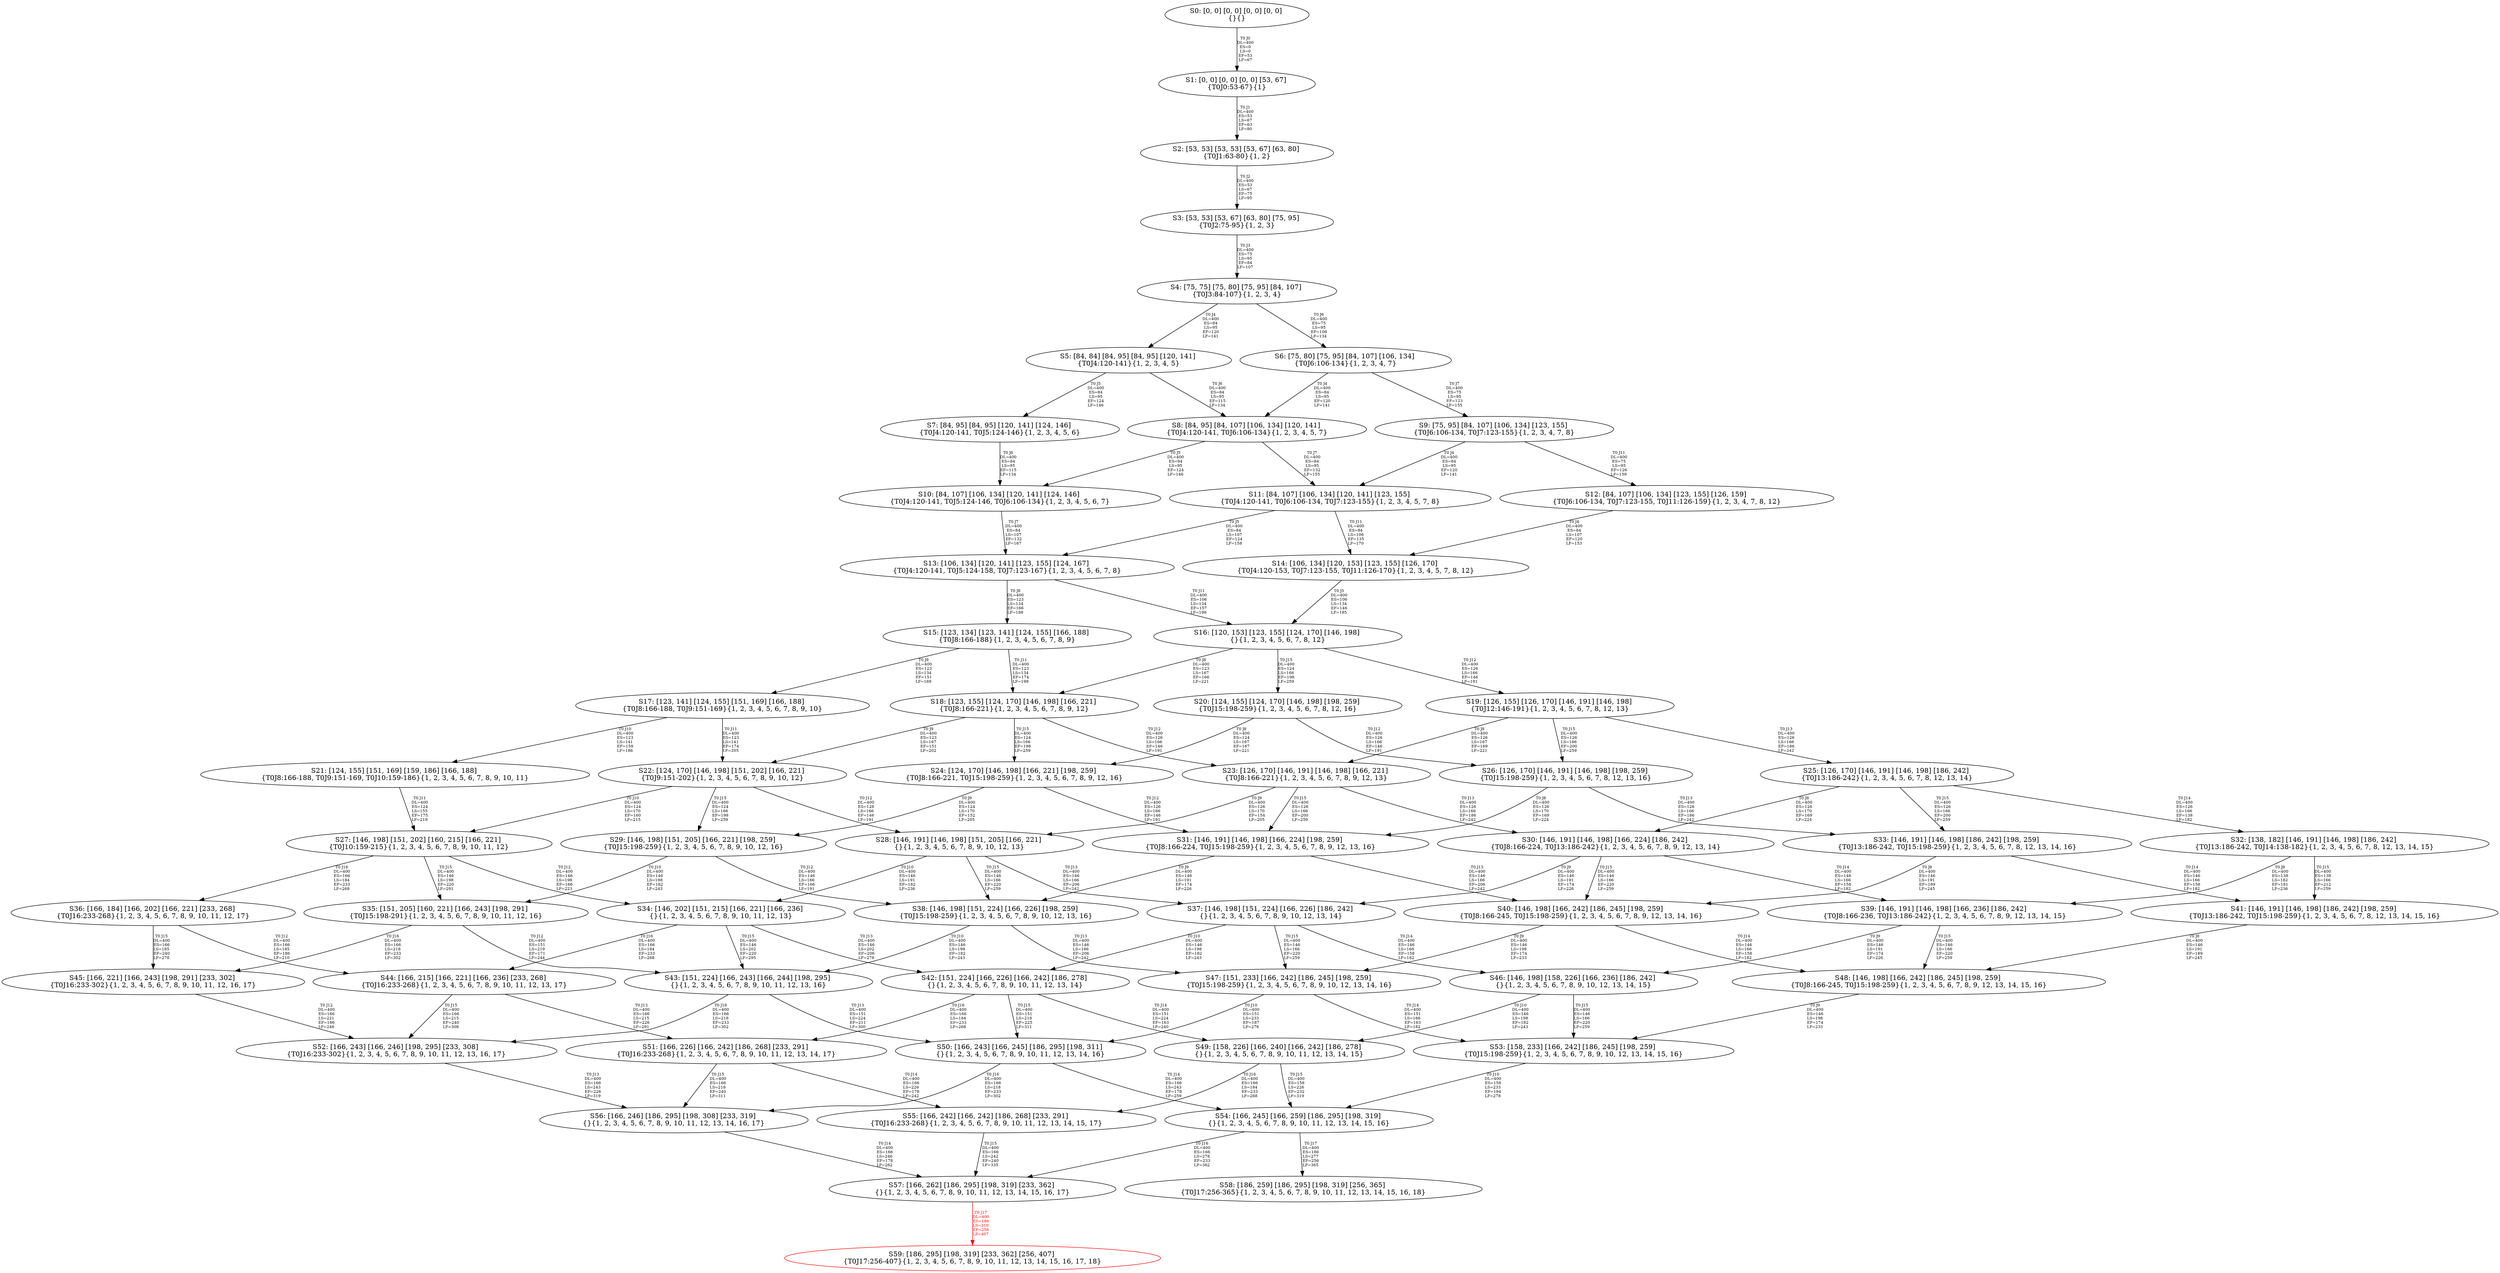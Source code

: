 digraph {
	S0[label="S0: [0, 0] [0, 0] [0, 0] [0, 0] \n{}{}"];
	S1[label="S1: [0, 0] [0, 0] [0, 0] [53, 67] \n{T0J0:53-67}{1}"];
	S2[label="S2: [53, 53] [53, 53] [53, 67] [63, 80] \n{T0J1:63-80}{1, 2}"];
	S3[label="S3: [53, 53] [53, 67] [63, 80] [75, 95] \n{T0J2:75-95}{1, 2, 3}"];
	S4[label="S4: [75, 75] [75, 80] [75, 95] [84, 107] \n{T0J3:84-107}{1, 2, 3, 4}"];
	S5[label="S5: [84, 84] [84, 95] [84, 95] [120, 141] \n{T0J4:120-141}{1, 2, 3, 4, 5}"];
	S6[label="S6: [75, 80] [75, 95] [84, 107] [106, 134] \n{T0J6:106-134}{1, 2, 3, 4, 7}"];
	S7[label="S7: [84, 95] [84, 95] [120, 141] [124, 146] \n{T0J4:120-141, T0J5:124-146}{1, 2, 3, 4, 5, 6}"];
	S8[label="S8: [84, 95] [84, 107] [106, 134] [120, 141] \n{T0J4:120-141, T0J6:106-134}{1, 2, 3, 4, 5, 7}"];
	S9[label="S9: [75, 95] [84, 107] [106, 134] [123, 155] \n{T0J6:106-134, T0J7:123-155}{1, 2, 3, 4, 7, 8}"];
	S10[label="S10: [84, 107] [106, 134] [120, 141] [124, 146] \n{T0J4:120-141, T0J5:124-146, T0J6:106-134}{1, 2, 3, 4, 5, 6, 7}"];
	S11[label="S11: [84, 107] [106, 134] [120, 141] [123, 155] \n{T0J4:120-141, T0J6:106-134, T0J7:123-155}{1, 2, 3, 4, 5, 7, 8}"];
	S12[label="S12: [84, 107] [106, 134] [123, 155] [126, 159] \n{T0J6:106-134, T0J7:123-155, T0J11:126-159}{1, 2, 3, 4, 7, 8, 12}"];
	S13[label="S13: [106, 134] [120, 141] [123, 155] [124, 167] \n{T0J4:120-141, T0J5:124-158, T0J7:123-167}{1, 2, 3, 4, 5, 6, 7, 8}"];
	S14[label="S14: [106, 134] [120, 153] [123, 155] [126, 170] \n{T0J4:120-153, T0J7:123-155, T0J11:126-170}{1, 2, 3, 4, 5, 7, 8, 12}"];
	S15[label="S15: [123, 134] [123, 141] [124, 155] [166, 188] \n{T0J8:166-188}{1, 2, 3, 4, 5, 6, 7, 8, 9}"];
	S16[label="S16: [120, 153] [123, 155] [124, 170] [146, 198] \n{}{1, 2, 3, 4, 5, 6, 7, 8, 12}"];
	S17[label="S17: [123, 141] [124, 155] [151, 169] [166, 188] \n{T0J8:166-188, T0J9:151-169}{1, 2, 3, 4, 5, 6, 7, 8, 9, 10}"];
	S18[label="S18: [123, 155] [124, 170] [146, 198] [166, 221] \n{T0J8:166-221}{1, 2, 3, 4, 5, 6, 7, 8, 9, 12}"];
	S19[label="S19: [126, 155] [126, 170] [146, 191] [146, 198] \n{T0J12:146-191}{1, 2, 3, 4, 5, 6, 7, 8, 12, 13}"];
	S20[label="S20: [124, 155] [124, 170] [146, 198] [198, 259] \n{T0J15:198-259}{1, 2, 3, 4, 5, 6, 7, 8, 12, 16}"];
	S21[label="S21: [124, 155] [151, 169] [159, 186] [166, 188] \n{T0J8:166-188, T0J9:151-169, T0J10:159-186}{1, 2, 3, 4, 5, 6, 7, 8, 9, 10, 11}"];
	S22[label="S22: [124, 170] [146, 198] [151, 202] [166, 221] \n{T0J9:151-202}{1, 2, 3, 4, 5, 6, 7, 8, 9, 10, 12}"];
	S23[label="S23: [126, 170] [146, 191] [146, 198] [166, 221] \n{T0J8:166-221}{1, 2, 3, 4, 5, 6, 7, 8, 9, 12, 13}"];
	S24[label="S24: [124, 170] [146, 198] [166, 221] [198, 259] \n{T0J8:166-221, T0J15:198-259}{1, 2, 3, 4, 5, 6, 7, 8, 9, 12, 16}"];
	S25[label="S25: [126, 170] [146, 191] [146, 198] [186, 242] \n{T0J13:186-242}{1, 2, 3, 4, 5, 6, 7, 8, 12, 13, 14}"];
	S26[label="S26: [126, 170] [146, 191] [146, 198] [198, 259] \n{T0J15:198-259}{1, 2, 3, 4, 5, 6, 7, 8, 12, 13, 16}"];
	S27[label="S27: [146, 198] [151, 202] [160, 215] [166, 221] \n{T0J10:159-215}{1, 2, 3, 4, 5, 6, 7, 8, 9, 10, 11, 12}"];
	S28[label="S28: [146, 191] [146, 198] [151, 205] [166, 221] \n{}{1, 2, 3, 4, 5, 6, 7, 8, 9, 10, 12, 13}"];
	S29[label="S29: [146, 198] [151, 205] [166, 221] [198, 259] \n{T0J15:198-259}{1, 2, 3, 4, 5, 6, 7, 8, 9, 10, 12, 16}"];
	S30[label="S30: [146, 191] [146, 198] [166, 224] [186, 242] \n{T0J8:166-224, T0J13:186-242}{1, 2, 3, 4, 5, 6, 7, 8, 9, 12, 13, 14}"];
	S31[label="S31: [146, 191] [146, 198] [166, 224] [198, 259] \n{T0J8:166-224, T0J15:198-259}{1, 2, 3, 4, 5, 6, 7, 8, 9, 12, 13, 16}"];
	S32[label="S32: [138, 182] [146, 191] [146, 198] [186, 242] \n{T0J13:186-242, T0J14:138-182}{1, 2, 3, 4, 5, 6, 7, 8, 12, 13, 14, 15}"];
	S33[label="S33: [146, 191] [146, 198] [186, 242] [198, 259] \n{T0J13:186-242, T0J15:198-259}{1, 2, 3, 4, 5, 6, 7, 8, 12, 13, 14, 16}"];
	S34[label="S34: [146, 202] [151, 215] [166, 221] [166, 236] \n{}{1, 2, 3, 4, 5, 6, 7, 8, 9, 10, 11, 12, 13}"];
	S35[label="S35: [151, 205] [160, 221] [166, 243] [198, 291] \n{T0J15:198-291}{1, 2, 3, 4, 5, 6, 7, 8, 9, 10, 11, 12, 16}"];
	S36[label="S36: [166, 184] [166, 202] [166, 221] [233, 268] \n{T0J16:233-268}{1, 2, 3, 4, 5, 6, 7, 8, 9, 10, 11, 12, 17}"];
	S37[label="S37: [146, 198] [151, 224] [166, 226] [186, 242] \n{}{1, 2, 3, 4, 5, 6, 7, 8, 9, 10, 12, 13, 14}"];
	S38[label="S38: [146, 198] [151, 224] [166, 226] [198, 259] \n{T0J15:198-259}{1, 2, 3, 4, 5, 6, 7, 8, 9, 10, 12, 13, 16}"];
	S39[label="S39: [146, 191] [146, 198] [166, 236] [186, 242] \n{T0J8:166-236, T0J13:186-242}{1, 2, 3, 4, 5, 6, 7, 8, 9, 12, 13, 14, 15}"];
	S40[label="S40: [146, 198] [166, 242] [186, 245] [198, 259] \n{T0J8:166-245, T0J15:198-259}{1, 2, 3, 4, 5, 6, 7, 8, 9, 12, 13, 14, 16}"];
	S41[label="S41: [146, 191] [146, 198] [186, 242] [198, 259] \n{T0J13:186-242, T0J15:198-259}{1, 2, 3, 4, 5, 6, 7, 8, 12, 13, 14, 15, 16}"];
	S42[label="S42: [151, 224] [166, 226] [166, 242] [186, 278] \n{}{1, 2, 3, 4, 5, 6, 7, 8, 9, 10, 11, 12, 13, 14}"];
	S43[label="S43: [151, 224] [166, 243] [166, 244] [198, 295] \n{}{1, 2, 3, 4, 5, 6, 7, 8, 9, 10, 11, 12, 13, 16}"];
	S44[label="S44: [166, 215] [166, 221] [166, 236] [233, 268] \n{T0J16:233-268}{1, 2, 3, 4, 5, 6, 7, 8, 9, 10, 11, 12, 13, 17}"];
	S45[label="S45: [166, 221] [166, 243] [198, 291] [233, 302] \n{T0J16:233-302}{1, 2, 3, 4, 5, 6, 7, 8, 9, 10, 11, 12, 16, 17}"];
	S46[label="S46: [146, 198] [158, 226] [166, 236] [186, 242] \n{}{1, 2, 3, 4, 5, 6, 7, 8, 9, 10, 12, 13, 14, 15}"];
	S47[label="S47: [151, 233] [166, 242] [186, 245] [198, 259] \n{T0J15:198-259}{1, 2, 3, 4, 5, 6, 7, 8, 9, 10, 12, 13, 14, 16}"];
	S48[label="S48: [146, 198] [166, 242] [186, 245] [198, 259] \n{T0J8:166-245, T0J15:198-259}{1, 2, 3, 4, 5, 6, 7, 8, 9, 12, 13, 14, 15, 16}"];
	S49[label="S49: [158, 226] [166, 240] [166, 242] [186, 278] \n{}{1, 2, 3, 4, 5, 6, 7, 8, 9, 10, 11, 12, 13, 14, 15}"];
	S50[label="S50: [166, 243] [166, 245] [186, 295] [198, 311] \n{}{1, 2, 3, 4, 5, 6, 7, 8, 9, 10, 11, 12, 13, 14, 16}"];
	S51[label="S51: [166, 226] [166, 242] [186, 268] [233, 291] \n{T0J16:233-268}{1, 2, 3, 4, 5, 6, 7, 8, 9, 10, 11, 12, 13, 14, 17}"];
	S52[label="S52: [166, 243] [166, 246] [198, 295] [233, 308] \n{T0J16:233-302}{1, 2, 3, 4, 5, 6, 7, 8, 9, 10, 11, 12, 13, 16, 17}"];
	S53[label="S53: [158, 233] [166, 242] [186, 245] [198, 259] \n{T0J15:198-259}{1, 2, 3, 4, 5, 6, 7, 8, 9, 10, 12, 13, 14, 15, 16}"];
	S54[label="S54: [166, 245] [166, 259] [186, 295] [198, 319] \n{}{1, 2, 3, 4, 5, 6, 7, 8, 9, 10, 11, 12, 13, 14, 15, 16}"];
	S55[label="S55: [166, 242] [166, 242] [186, 268] [233, 291] \n{T0J16:233-268}{1, 2, 3, 4, 5, 6, 7, 8, 9, 10, 11, 12, 13, 14, 15, 17}"];
	S56[label="S56: [166, 246] [186, 295] [198, 308] [233, 319] \n{}{1, 2, 3, 4, 5, 6, 7, 8, 9, 10, 11, 12, 13, 14, 16, 17}"];
	S57[label="S57: [166, 262] [186, 295] [198, 319] [233, 362] \n{}{1, 2, 3, 4, 5, 6, 7, 8, 9, 10, 11, 12, 13, 14, 15, 16, 17}"];
	S58[label="S58: [186, 259] [186, 295] [198, 319] [256, 365] \n{T0J17:256-365}{1, 2, 3, 4, 5, 6, 7, 8, 9, 10, 11, 12, 13, 14, 15, 16, 18}"];
	S59[label="S59: [186, 295] [198, 319] [233, 362] [256, 407] \n{T0J17:256-407}{1, 2, 3, 4, 5, 6, 7, 8, 9, 10, 11, 12, 13, 14, 15, 16, 17, 18}"];
	S0 -> S1[label="T0 J0\nDL=400\nES=0\nLS=0\nEF=53\nLF=67",fontsize=8];
	S1 -> S2[label="T0 J1\nDL=400\nES=53\nLS=67\nEF=63\nLF=80",fontsize=8];
	S2 -> S3[label="T0 J2\nDL=400\nES=53\nLS=67\nEF=75\nLF=95",fontsize=8];
	S3 -> S4[label="T0 J3\nDL=400\nES=75\nLS=95\nEF=84\nLF=107",fontsize=8];
	S4 -> S5[label="T0 J4\nDL=400\nES=84\nLS=95\nEF=120\nLF=141",fontsize=8];
	S4 -> S6[label="T0 J6\nDL=400\nES=75\nLS=95\nEF=106\nLF=134",fontsize=8];
	S5 -> S7[label="T0 J5\nDL=400\nES=84\nLS=95\nEF=124\nLF=146",fontsize=8];
	S5 -> S8[label="T0 J6\nDL=400\nES=84\nLS=95\nEF=115\nLF=134",fontsize=8];
	S6 -> S8[label="T0 J4\nDL=400\nES=84\nLS=95\nEF=120\nLF=141",fontsize=8];
	S6 -> S9[label="T0 J7\nDL=400\nES=75\nLS=95\nEF=123\nLF=155",fontsize=8];
	S7 -> S10[label="T0 J6\nDL=400\nES=84\nLS=95\nEF=115\nLF=134",fontsize=8];
	S8 -> S10[label="T0 J5\nDL=400\nES=84\nLS=95\nEF=124\nLF=146",fontsize=8];
	S8 -> S11[label="T0 J7\nDL=400\nES=84\nLS=95\nEF=132\nLF=155",fontsize=8];
	S9 -> S11[label="T0 J4\nDL=400\nES=84\nLS=95\nEF=120\nLF=141",fontsize=8];
	S9 -> S12[label="T0 J11\nDL=400\nES=75\nLS=95\nEF=126\nLF=159",fontsize=8];
	S10 -> S13[label="T0 J7\nDL=400\nES=84\nLS=107\nEF=132\nLF=167",fontsize=8];
	S11 -> S13[label="T0 J5\nDL=400\nES=84\nLS=107\nEF=124\nLF=158",fontsize=8];
	S11 -> S14[label="T0 J11\nDL=400\nES=84\nLS=106\nEF=135\nLF=170",fontsize=8];
	S12 -> S14[label="T0 J4\nDL=400\nES=84\nLS=107\nEF=120\nLF=153",fontsize=8];
	S13 -> S15[label="T0 J8\nDL=400\nES=123\nLS=134\nEF=166\nLF=188",fontsize=8];
	S13 -> S16[label="T0 J11\nDL=400\nES=106\nLS=134\nEF=157\nLF=198",fontsize=8];
	S14 -> S16[label="T0 J5\nDL=400\nES=106\nLS=134\nEF=146\nLF=185",fontsize=8];
	S15 -> S17[label="T0 J9\nDL=400\nES=123\nLS=134\nEF=151\nLF=169",fontsize=8];
	S15 -> S18[label="T0 J11\nDL=400\nES=123\nLS=134\nEF=174\nLF=198",fontsize=8];
	S16 -> S18[label="T0 J8\nDL=400\nES=123\nLS=167\nEF=166\nLF=221",fontsize=8];
	S16 -> S19[label="T0 J12\nDL=400\nES=126\nLS=166\nEF=146\nLF=191",fontsize=8];
	S16 -> S20[label="T0 J15\nDL=400\nES=124\nLS=166\nEF=198\nLF=259",fontsize=8];
	S17 -> S21[label="T0 J10\nDL=400\nES=123\nLS=141\nEF=159\nLF=186",fontsize=8];
	S17 -> S22[label="T0 J11\nDL=400\nES=123\nLS=141\nEF=174\nLF=205",fontsize=8];
	S18 -> S22[label="T0 J9\nDL=400\nES=123\nLS=167\nEF=151\nLF=202",fontsize=8];
	S18 -> S23[label="T0 J12\nDL=400\nES=126\nLS=166\nEF=146\nLF=191",fontsize=8];
	S18 -> S24[label="T0 J15\nDL=400\nES=124\nLS=166\nEF=198\nLF=259",fontsize=8];
	S19 -> S23[label="T0 J8\nDL=400\nES=126\nLS=167\nEF=169\nLF=221",fontsize=8];
	S19 -> S25[label="T0 J13\nDL=400\nES=126\nLS=166\nEF=186\nLF=242",fontsize=8];
	S19 -> S26[label="T0 J15\nDL=400\nES=126\nLS=166\nEF=200\nLF=259",fontsize=8];
	S20 -> S24[label="T0 J8\nDL=400\nES=124\nLS=167\nEF=167\nLF=221",fontsize=8];
	S20 -> S26[label="T0 J12\nDL=400\nES=126\nLS=166\nEF=146\nLF=191",fontsize=8];
	S21 -> S27[label="T0 J11\nDL=400\nES=124\nLS=155\nEF=175\nLF=219",fontsize=8];
	S22 -> S27[label="T0 J10\nDL=400\nES=124\nLS=170\nEF=160\nLF=215",fontsize=8];
	S22 -> S28[label="T0 J12\nDL=400\nES=126\nLS=166\nEF=146\nLF=191",fontsize=8];
	S22 -> S29[label="T0 J15\nDL=400\nES=124\nLS=166\nEF=198\nLF=259",fontsize=8];
	S23 -> S28[label="T0 J9\nDL=400\nES=126\nLS=170\nEF=154\nLF=205",fontsize=8];
	S23 -> S30[label="T0 J13\nDL=400\nES=126\nLS=166\nEF=186\nLF=242",fontsize=8];
	S23 -> S31[label="T0 J15\nDL=400\nES=126\nLS=166\nEF=200\nLF=259",fontsize=8];
	S24 -> S29[label="T0 J9\nDL=400\nES=124\nLS=170\nEF=152\nLF=205",fontsize=8];
	S24 -> S31[label="T0 J12\nDL=400\nES=126\nLS=166\nEF=146\nLF=191",fontsize=8];
	S25 -> S30[label="T0 J8\nDL=400\nES=126\nLS=170\nEF=169\nLF=224",fontsize=8];
	S25 -> S32[label="T0 J14\nDL=400\nES=126\nLS=166\nEF=138\nLF=182",fontsize=8];
	S25 -> S33[label="T0 J15\nDL=400\nES=126\nLS=166\nEF=200\nLF=259",fontsize=8];
	S26 -> S31[label="T0 J8\nDL=400\nES=126\nLS=170\nEF=169\nLF=224",fontsize=8];
	S26 -> S33[label="T0 J13\nDL=400\nES=126\nLS=166\nEF=186\nLF=242",fontsize=8];
	S27 -> S34[label="T0 J12\nDL=400\nES=146\nLS=198\nEF=166\nLF=223",fontsize=8];
	S27 -> S35[label="T0 J15\nDL=400\nES=146\nLS=198\nEF=220\nLF=291",fontsize=8];
	S27 -> S36[label="T0 J16\nDL=400\nES=166\nLS=184\nEF=233\nLF=268",fontsize=8];
	S28 -> S34[label="T0 J10\nDL=400\nES=146\nLS=191\nEF=182\nLF=236",fontsize=8];
	S28 -> S37[label="T0 J13\nDL=400\nES=146\nLS=166\nEF=206\nLF=242",fontsize=8];
	S28 -> S38[label="T0 J15\nDL=400\nES=146\nLS=166\nEF=220\nLF=259",fontsize=8];
	S29 -> S35[label="T0 J10\nDL=400\nES=146\nLS=198\nEF=182\nLF=243",fontsize=8];
	S29 -> S38[label="T0 J12\nDL=400\nES=146\nLS=166\nEF=166\nLF=191",fontsize=8];
	S30 -> S37[label="T0 J9\nDL=400\nES=146\nLS=191\nEF=174\nLF=226",fontsize=8];
	S30 -> S39[label="T0 J14\nDL=400\nES=146\nLS=166\nEF=158\nLF=182",fontsize=8];
	S30 -> S40[label="T0 J15\nDL=400\nES=146\nLS=166\nEF=220\nLF=259",fontsize=8];
	S31 -> S38[label="T0 J9\nDL=400\nES=146\nLS=191\nEF=174\nLF=226",fontsize=8];
	S31 -> S40[label="T0 J13\nDL=400\nES=146\nLS=166\nEF=206\nLF=242",fontsize=8];
	S32 -> S39[label="T0 J8\nDL=400\nES=138\nLS=182\nEF=181\nLF=236",fontsize=8];
	S32 -> S41[label="T0 J15\nDL=400\nES=138\nLS=166\nEF=212\nLF=259",fontsize=8];
	S33 -> S40[label="T0 J8\nDL=400\nES=146\nLS=191\nEF=189\nLF=245",fontsize=8];
	S33 -> S41[label="T0 J14\nDL=400\nES=146\nLS=166\nEF=158\nLF=182",fontsize=8];
	S34 -> S42[label="T0 J13\nDL=400\nES=146\nLS=202\nEF=206\nLF=278",fontsize=8];
	S34 -> S43[label="T0 J15\nDL=400\nES=146\nLS=202\nEF=220\nLF=295",fontsize=8];
	S34 -> S44[label="T0 J16\nDL=400\nES=166\nLS=184\nEF=233\nLF=268",fontsize=8];
	S35 -> S43[label="T0 J12\nDL=400\nES=151\nLS=219\nEF=171\nLF=244",fontsize=8];
	S35 -> S45[label="T0 J16\nDL=400\nES=166\nLS=218\nEF=233\nLF=302",fontsize=8];
	S36 -> S44[label="T0 J12\nDL=400\nES=166\nLS=185\nEF=186\nLF=210",fontsize=8];
	S36 -> S45[label="T0 J15\nDL=400\nES=166\nLS=185\nEF=240\nLF=278",fontsize=8];
	S37 -> S42[label="T0 J10\nDL=400\nES=146\nLS=198\nEF=182\nLF=243",fontsize=8];
	S37 -> S46[label="T0 J14\nDL=400\nES=146\nLS=166\nEF=158\nLF=182",fontsize=8];
	S37 -> S47[label="T0 J15\nDL=400\nES=146\nLS=166\nEF=220\nLF=259",fontsize=8];
	S38 -> S43[label="T0 J10\nDL=400\nES=146\nLS=198\nEF=182\nLF=243",fontsize=8];
	S38 -> S47[label="T0 J13\nDL=400\nES=146\nLS=166\nEF=206\nLF=242",fontsize=8];
	S39 -> S46[label="T0 J9\nDL=400\nES=146\nLS=191\nEF=174\nLF=226",fontsize=8];
	S39 -> S48[label="T0 J15\nDL=400\nES=146\nLS=166\nEF=220\nLF=259",fontsize=8];
	S40 -> S47[label="T0 J9\nDL=400\nES=146\nLS=198\nEF=174\nLF=233",fontsize=8];
	S40 -> S48[label="T0 J14\nDL=400\nES=146\nLS=166\nEF=158\nLF=182",fontsize=8];
	S41 -> S48[label="T0 J8\nDL=400\nES=146\nLS=191\nEF=189\nLF=245",fontsize=8];
	S42 -> S49[label="T0 J14\nDL=400\nES=151\nLS=224\nEF=163\nLF=240",fontsize=8];
	S42 -> S50[label="T0 J15\nDL=400\nES=151\nLS=218\nEF=225\nLF=311",fontsize=8];
	S42 -> S51[label="T0 J16\nDL=400\nES=166\nLS=184\nEF=233\nLF=268",fontsize=8];
	S43 -> S50[label="T0 J13\nDL=400\nES=151\nLS=224\nEF=211\nLF=300",fontsize=8];
	S43 -> S52[label="T0 J16\nDL=400\nES=166\nLS=218\nEF=233\nLF=302",fontsize=8];
	S44 -> S51[label="T0 J13\nDL=400\nES=166\nLS=215\nEF=226\nLF=291",fontsize=8];
	S44 -> S52[label="T0 J15\nDL=400\nES=166\nLS=215\nEF=240\nLF=308",fontsize=8];
	S45 -> S52[label="T0 J12\nDL=400\nES=166\nLS=221\nEF=186\nLF=246",fontsize=8];
	S46 -> S49[label="T0 J10\nDL=400\nES=146\nLS=198\nEF=182\nLF=243",fontsize=8];
	S46 -> S53[label="T0 J15\nDL=400\nES=146\nLS=166\nEF=220\nLF=259",fontsize=8];
	S47 -> S50[label="T0 J10\nDL=400\nES=151\nLS=233\nEF=187\nLF=278",fontsize=8];
	S47 -> S53[label="T0 J14\nDL=400\nES=151\nLS=166\nEF=163\nLF=182",fontsize=8];
	S48 -> S53[label="T0 J9\nDL=400\nES=146\nLS=198\nEF=174\nLF=233",fontsize=8];
	S49 -> S54[label="T0 J15\nDL=400\nES=158\nLS=226\nEF=232\nLF=319",fontsize=8];
	S49 -> S55[label="T0 J16\nDL=400\nES=166\nLS=184\nEF=233\nLF=268",fontsize=8];
	S50 -> S54[label="T0 J14\nDL=400\nES=166\nLS=243\nEF=178\nLF=259",fontsize=8];
	S50 -> S56[label="T0 J16\nDL=400\nES=166\nLS=218\nEF=233\nLF=302",fontsize=8];
	S51 -> S55[label="T0 J14\nDL=400\nES=166\nLS=226\nEF=178\nLF=242",fontsize=8];
	S51 -> S56[label="T0 J15\nDL=400\nES=166\nLS=218\nEF=240\nLF=311",fontsize=8];
	S52 -> S56[label="T0 J13\nDL=400\nES=166\nLS=243\nEF=226\nLF=319",fontsize=8];
	S53 -> S54[label="T0 J10\nDL=400\nES=158\nLS=233\nEF=194\nLF=278",fontsize=8];
	S54 -> S57[label="T0 J16\nDL=400\nES=166\nLS=278\nEF=233\nLF=362",fontsize=8];
	S54 -> S58[label="T0 J17\nDL=400\nES=186\nLS=277\nEF=256\nLF=365",fontsize=8];
	S55 -> S57[label="T0 J15\nDL=400\nES=166\nLS=242\nEF=240\nLF=335",fontsize=8];
	S56 -> S57[label="T0 J14\nDL=400\nES=166\nLS=246\nEF=178\nLF=262",fontsize=8];
	S57 -> S59[label="T0 J17\nDL=400\nES=186\nLS=319\nEF=256\nLF=407",color=Red,fontcolor=Red,fontsize=8];
S59[color=Red];
}
